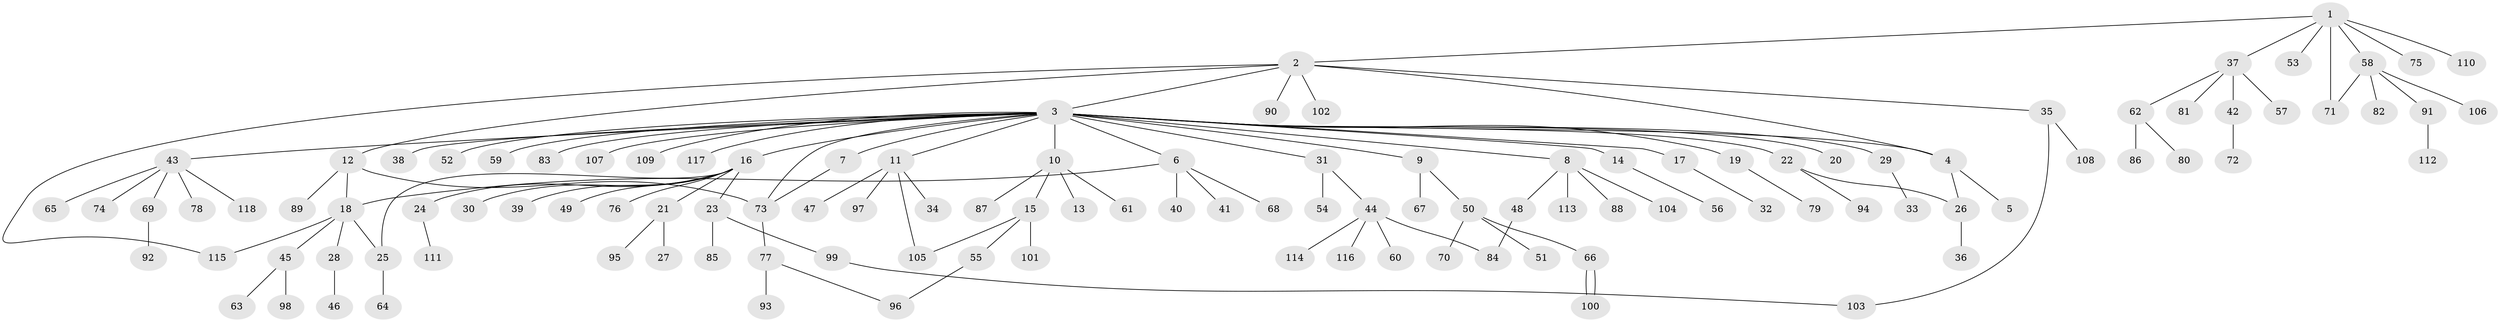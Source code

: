 // coarse degree distribution, {7: 0.02857142857142857, 22: 0.02857142857142857, 4: 0.05714285714285714, 1: 0.6, 6: 0.02857142857142857, 2: 0.2, 5: 0.05714285714285714}
// Generated by graph-tools (version 1.1) at 2025/18/03/04/25 18:18:21]
// undirected, 118 vertices, 130 edges
graph export_dot {
graph [start="1"]
  node [color=gray90,style=filled];
  1;
  2;
  3;
  4;
  5;
  6;
  7;
  8;
  9;
  10;
  11;
  12;
  13;
  14;
  15;
  16;
  17;
  18;
  19;
  20;
  21;
  22;
  23;
  24;
  25;
  26;
  27;
  28;
  29;
  30;
  31;
  32;
  33;
  34;
  35;
  36;
  37;
  38;
  39;
  40;
  41;
  42;
  43;
  44;
  45;
  46;
  47;
  48;
  49;
  50;
  51;
  52;
  53;
  54;
  55;
  56;
  57;
  58;
  59;
  60;
  61;
  62;
  63;
  64;
  65;
  66;
  67;
  68;
  69;
  70;
  71;
  72;
  73;
  74;
  75;
  76;
  77;
  78;
  79;
  80;
  81;
  82;
  83;
  84;
  85;
  86;
  87;
  88;
  89;
  90;
  91;
  92;
  93;
  94;
  95;
  96;
  97;
  98;
  99;
  100;
  101;
  102;
  103;
  104;
  105;
  106;
  107;
  108;
  109;
  110;
  111;
  112;
  113;
  114;
  115;
  116;
  117;
  118;
  1 -- 2;
  1 -- 37;
  1 -- 53;
  1 -- 58;
  1 -- 71;
  1 -- 75;
  1 -- 110;
  2 -- 3;
  2 -- 4;
  2 -- 12;
  2 -- 35;
  2 -- 90;
  2 -- 102;
  2 -- 115;
  3 -- 4;
  3 -- 6;
  3 -- 7;
  3 -- 8;
  3 -- 9;
  3 -- 10;
  3 -- 11;
  3 -- 14;
  3 -- 16;
  3 -- 17;
  3 -- 19;
  3 -- 20;
  3 -- 22;
  3 -- 29;
  3 -- 31;
  3 -- 38;
  3 -- 43;
  3 -- 52;
  3 -- 59;
  3 -- 73;
  3 -- 83;
  3 -- 107;
  3 -- 109;
  3 -- 117;
  4 -- 5;
  4 -- 26;
  6 -- 18;
  6 -- 40;
  6 -- 41;
  6 -- 68;
  7 -- 73;
  8 -- 48;
  8 -- 88;
  8 -- 104;
  8 -- 113;
  9 -- 50;
  9 -- 67;
  10 -- 13;
  10 -- 15;
  10 -- 61;
  10 -- 87;
  11 -- 34;
  11 -- 47;
  11 -- 97;
  11 -- 105;
  12 -- 18;
  12 -- 73;
  12 -- 89;
  14 -- 56;
  15 -- 55;
  15 -- 101;
  15 -- 105;
  16 -- 21;
  16 -- 23;
  16 -- 24;
  16 -- 25;
  16 -- 30;
  16 -- 39;
  16 -- 49;
  16 -- 76;
  17 -- 32;
  18 -- 25;
  18 -- 28;
  18 -- 45;
  18 -- 115;
  19 -- 79;
  21 -- 27;
  21 -- 95;
  22 -- 26;
  22 -- 94;
  23 -- 85;
  23 -- 99;
  24 -- 111;
  25 -- 64;
  26 -- 36;
  28 -- 46;
  29 -- 33;
  31 -- 44;
  31 -- 54;
  35 -- 103;
  35 -- 108;
  37 -- 42;
  37 -- 57;
  37 -- 62;
  37 -- 81;
  42 -- 72;
  43 -- 65;
  43 -- 69;
  43 -- 74;
  43 -- 78;
  43 -- 118;
  44 -- 60;
  44 -- 84;
  44 -- 114;
  44 -- 116;
  45 -- 63;
  45 -- 98;
  48 -- 84;
  50 -- 51;
  50 -- 66;
  50 -- 70;
  55 -- 96;
  58 -- 71;
  58 -- 82;
  58 -- 91;
  58 -- 106;
  62 -- 80;
  62 -- 86;
  66 -- 100;
  66 -- 100;
  69 -- 92;
  73 -- 77;
  77 -- 93;
  77 -- 96;
  91 -- 112;
  99 -- 103;
}
